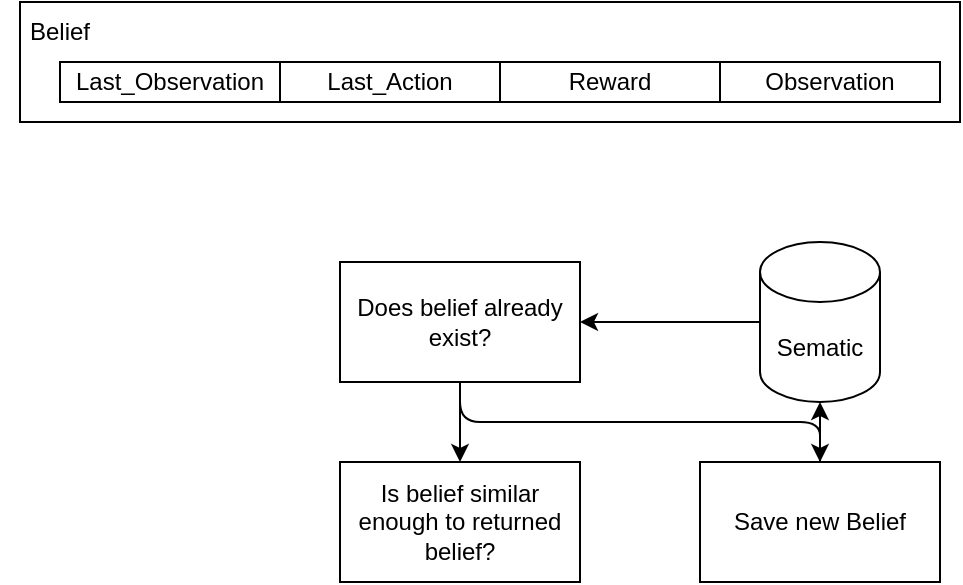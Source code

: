 <mxfile>
    <diagram id="zg8Vf2QsUUmOxAbzlHiB" name="Page-1">
        <mxGraphModel dx="395" dy="439" grid="1" gridSize="10" guides="1" tooltips="1" connect="1" arrows="1" fold="1" page="1" pageScale="1" pageWidth="850" pageHeight="1100" math="0" shadow="0">
            <root>
                <mxCell id="0"/>
                <mxCell id="1" parent="0"/>
                <mxCell id="18" value="" style="rounded=0;whiteSpace=wrap;html=1;" vertex="1" parent="1">
                    <mxGeometry x="60" y="50" width="470" height="60" as="geometry"/>
                </mxCell>
                <mxCell id="2" value="Last_Observation" style="rounded=0;whiteSpace=wrap;html=1;" vertex="1" parent="1">
                    <mxGeometry x="80" y="80" width="110" height="20" as="geometry"/>
                </mxCell>
                <mxCell id="3" value="Last_Action" style="rounded=0;whiteSpace=wrap;html=1;" vertex="1" parent="1">
                    <mxGeometry x="190" y="80" width="110" height="20" as="geometry"/>
                </mxCell>
                <mxCell id="4" value="Reward" style="rounded=0;whiteSpace=wrap;html=1;" vertex="1" parent="1">
                    <mxGeometry x="300" y="80" width="110" height="20" as="geometry"/>
                </mxCell>
                <mxCell id="5" value="Observation" style="rounded=0;whiteSpace=wrap;html=1;" vertex="1" parent="1">
                    <mxGeometry x="410" y="80" width="110" height="20" as="geometry"/>
                </mxCell>
                <mxCell id="11" style="edgeStyle=none;html=1;exitX=0.5;exitY=1;exitDx=0;exitDy=0;entryX=0.5;entryY=0;entryDx=0;entryDy=0;" edge="1" parent="1" source="6" target="9">
                    <mxGeometry relative="1" as="geometry"/>
                </mxCell>
                <mxCell id="12" style="edgeStyle=orthogonalEdgeStyle;html=1;exitX=0.5;exitY=1;exitDx=0;exitDy=0;entryX=0.5;entryY=0;entryDx=0;entryDy=0;" edge="1" parent="1" source="6" target="10">
                    <mxGeometry relative="1" as="geometry"/>
                </mxCell>
                <mxCell id="6" value="Does belief already exist?" style="rounded=0;whiteSpace=wrap;html=1;" vertex="1" parent="1">
                    <mxGeometry x="220" y="180" width="120" height="60" as="geometry"/>
                </mxCell>
                <mxCell id="8" value="Belief" style="text;html=1;strokeColor=none;fillColor=none;align=center;verticalAlign=middle;whiteSpace=wrap;rounded=0;" vertex="1" parent="1">
                    <mxGeometry x="50" y="50" width="60" height="30" as="geometry"/>
                </mxCell>
                <mxCell id="9" value="Is belief similar enough to returned belief?" style="rounded=0;whiteSpace=wrap;html=1;" vertex="1" parent="1">
                    <mxGeometry x="220" y="280" width="120" height="60" as="geometry"/>
                </mxCell>
                <mxCell id="17" style="edgeStyle=none;html=1;exitX=0.5;exitY=0;exitDx=0;exitDy=0;entryX=0.5;entryY=1;entryDx=0;entryDy=0;entryPerimeter=0;" edge="1" parent="1" source="10" target="14">
                    <mxGeometry relative="1" as="geometry"/>
                </mxCell>
                <mxCell id="10" value="Save new Belief" style="rounded=0;whiteSpace=wrap;html=1;" vertex="1" parent="1">
                    <mxGeometry x="400" y="280" width="120" height="60" as="geometry"/>
                </mxCell>
                <mxCell id="15" style="edgeStyle=none;html=1;exitX=0;exitY=0.5;exitDx=0;exitDy=0;exitPerimeter=0;entryX=1;entryY=0.5;entryDx=0;entryDy=0;" edge="1" parent="1" source="14" target="6">
                    <mxGeometry relative="1" as="geometry"/>
                </mxCell>
                <mxCell id="14" value="Sematic" style="shape=cylinder3;whiteSpace=wrap;html=1;boundedLbl=1;backgroundOutline=1;size=15;" vertex="1" parent="1">
                    <mxGeometry x="430" y="170" width="60" height="80" as="geometry"/>
                </mxCell>
            </root>
        </mxGraphModel>
    </diagram>
</mxfile>